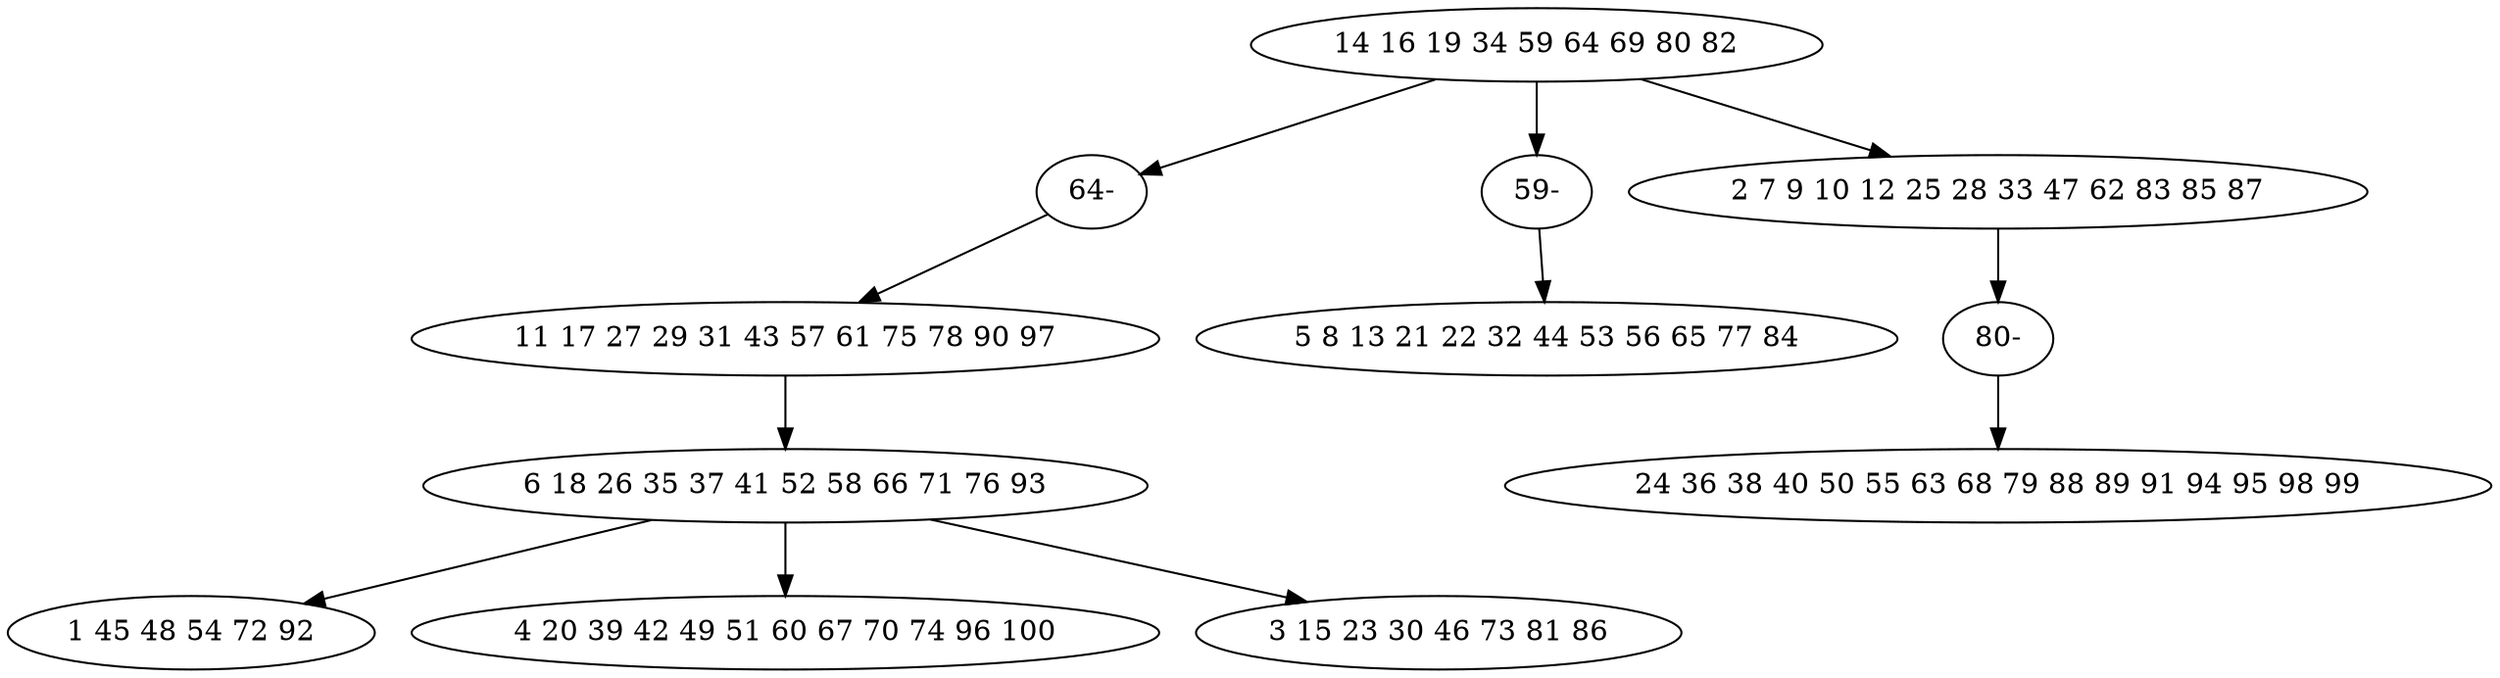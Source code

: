 digraph true_tree {
	"0" -> "10"
	"1" -> "2"
	"0" -> "11"
	"0" -> "4"
	"2" -> "5"
	"2" -> "6"
	"2" -> "7"
	"4" -> "9"
	"9" -> "8"
	"10" -> "1"
	"11" -> "3"
	"0" [label="14 16 19 34 59 64 69 80 82"];
	"1" [label="11 17 27 29 31 43 57 61 75 78 90 97"];
	"2" [label="6 18 26 35 37 41 52 58 66 71 76 93"];
	"3" [label="5 8 13 21 22 32 44 53 56 65 77 84"];
	"4" [label="2 7 9 10 12 25 28 33 47 62 83 85 87"];
	"5" [label="1 45 48 54 72 92"];
	"6" [label="4 20 39 42 49 51 60 67 70 74 96 100"];
	"7" [label="3 15 23 30 46 73 81 86"];
	"8" [label="24 36 38 40 50 55 63 68 79 88 89 91 94 95 98 99"];
	"9" [label="80-"];
	"10" [label="64-"];
	"11" [label="59-"];
}
